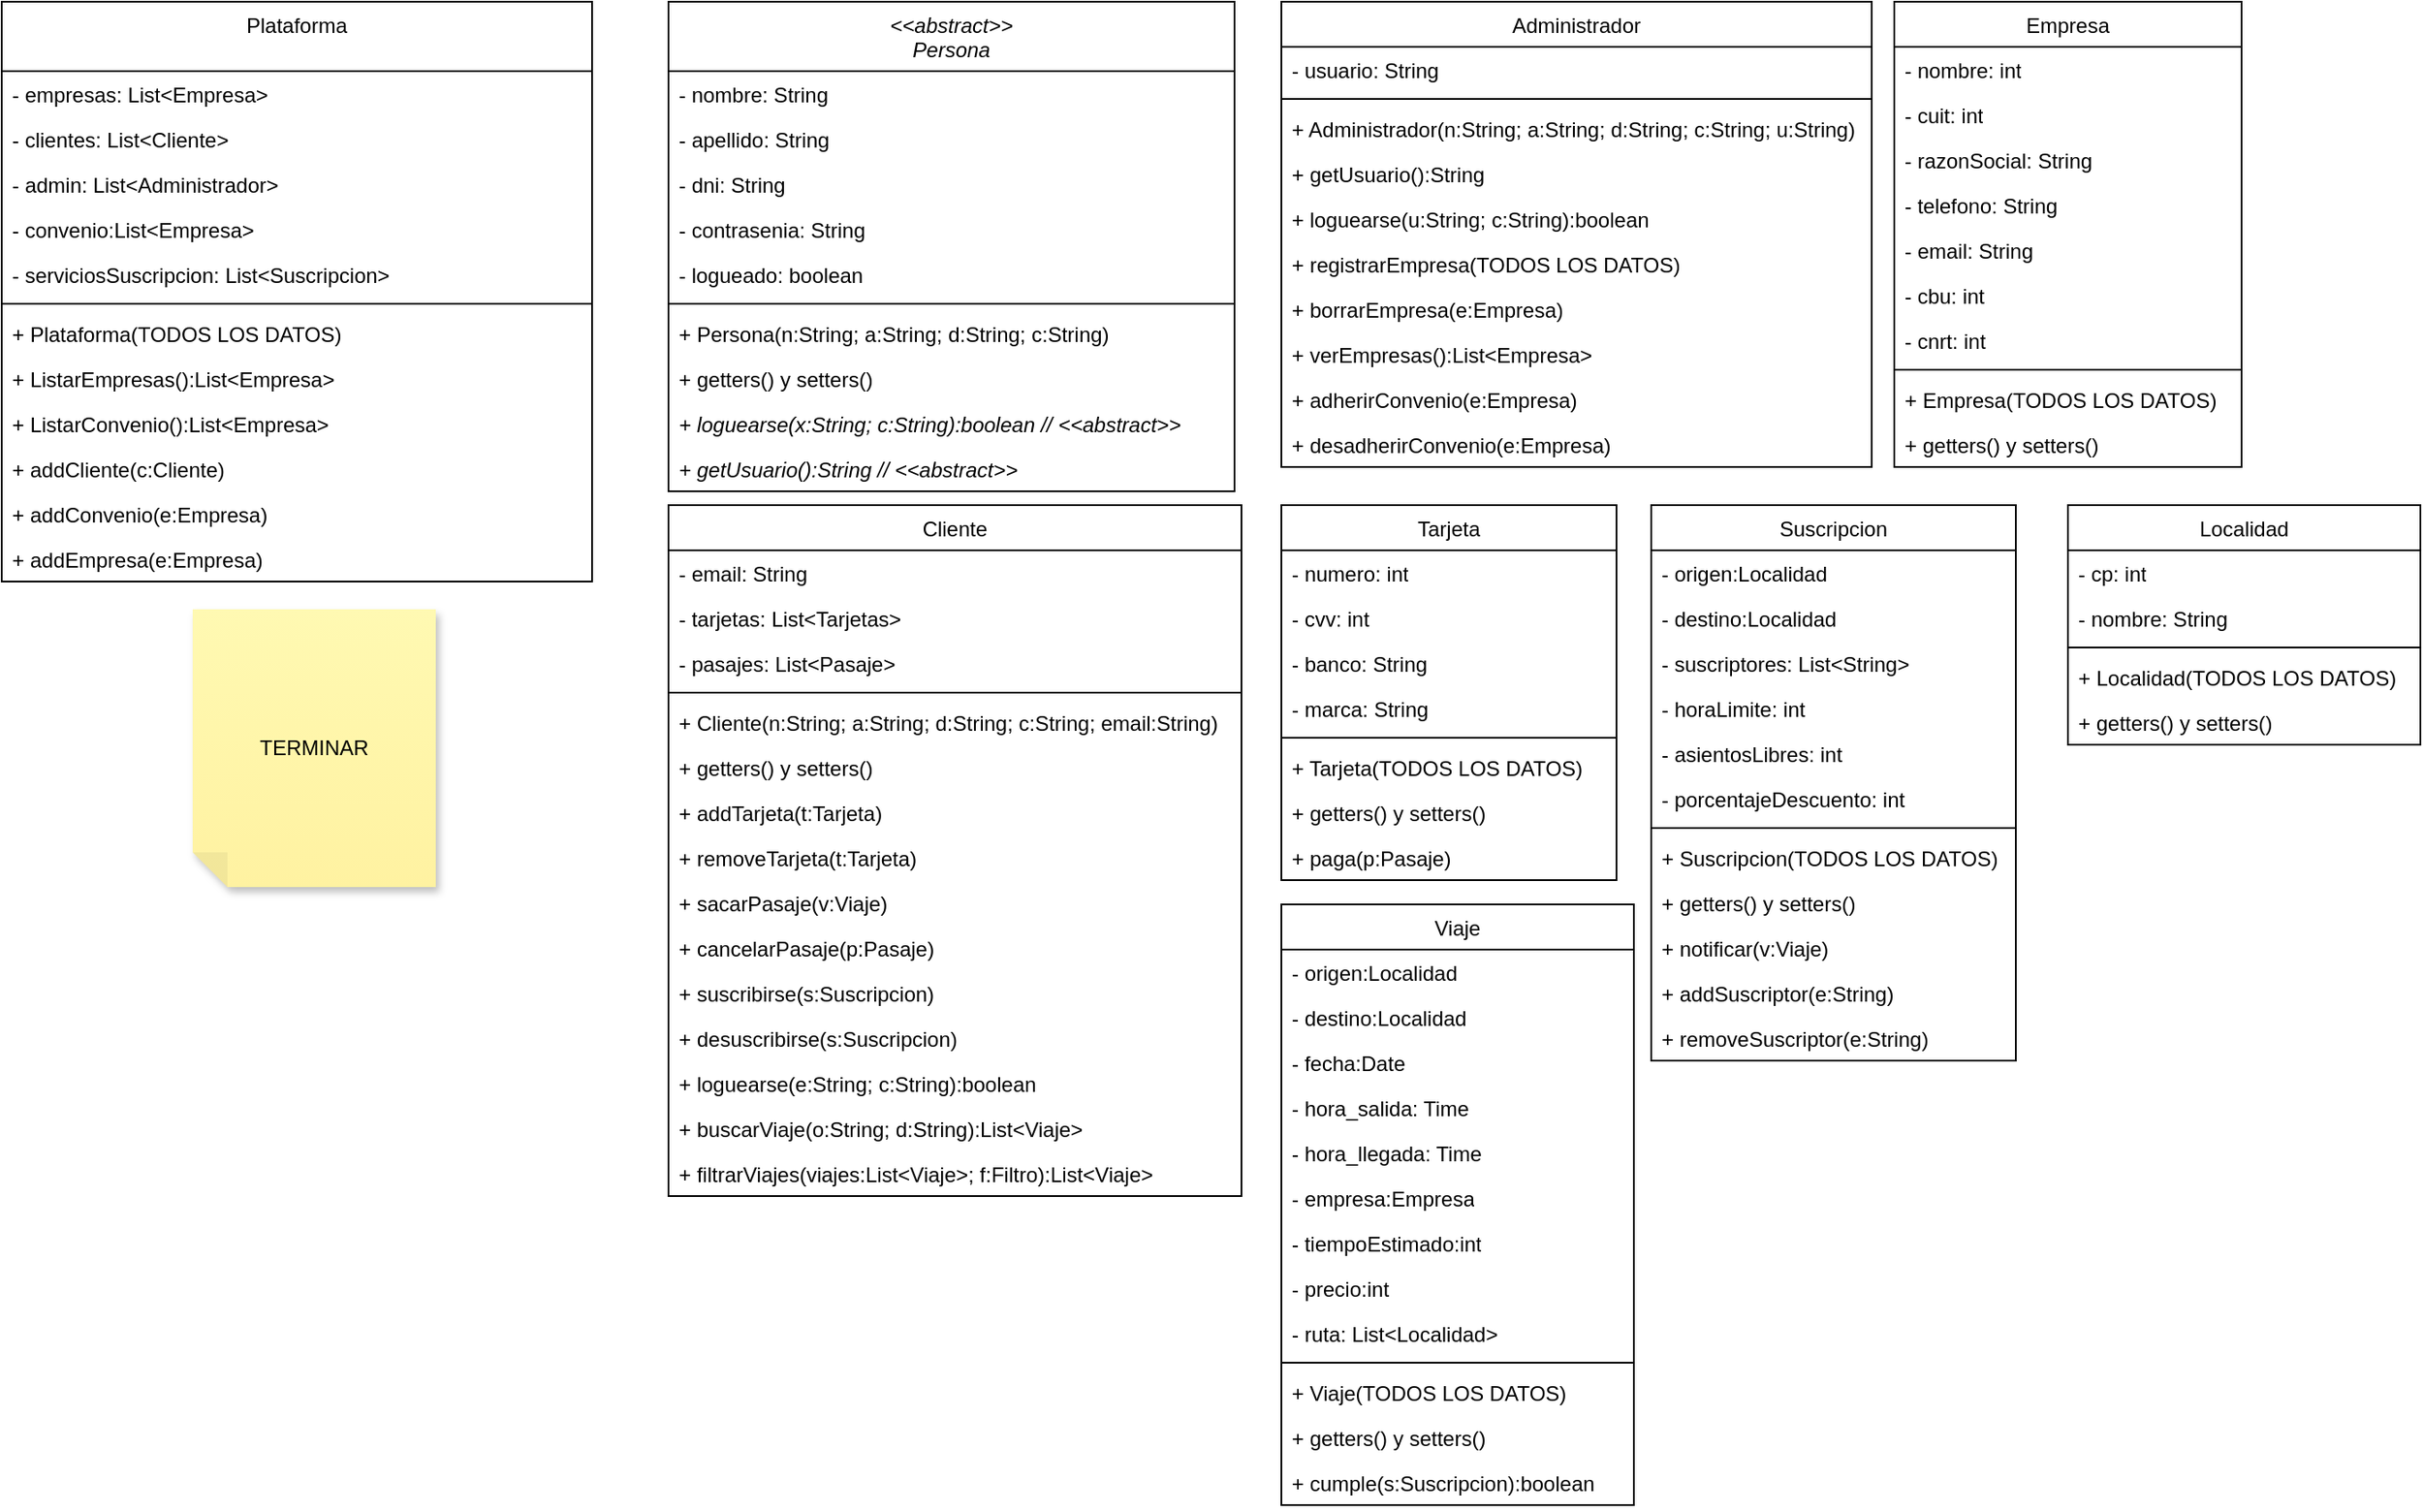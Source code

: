 <mxfile version="21.2.8" type="device">
  <diagram name="Suscripcion" id="sMUK3PNrSEsyAG5NmKJG">
    <mxGraphModel dx="2166" dy="1855" grid="1" gridSize="10" guides="1" tooltips="1" connect="1" arrows="1" fold="1" page="1" pageScale="1" pageWidth="827" pageHeight="1169" math="0" shadow="0">
      <root>
        <mxCell id="0" />
        <mxCell id="1" parent="0" />
        <mxCell id="g4Eot4QQMoHcx_7rjaG8-11" value="&lt;i style=&quot;font-weight: normal;&quot;&gt;&amp;lt;&amp;lt;abstract&amp;gt;&amp;gt;&lt;br&gt;Persona&lt;/i&gt;" style="swimlane;fontStyle=1;align=center;verticalAlign=top;childLayout=stackLayout;horizontal=1;startSize=40;horizontalStack=0;resizeParent=1;resizeParentMax=0;resizeLast=0;collapsible=1;marginBottom=0;whiteSpace=wrap;html=1;" vertex="1" parent="1">
          <mxGeometry x="134" y="-190" width="326" height="282" as="geometry" />
        </mxCell>
        <mxCell id="g4Eot4QQMoHcx_7rjaG8-12" value="- nombre: String" style="text;strokeColor=none;fillColor=none;align=left;verticalAlign=top;spacingLeft=4;spacingRight=4;overflow=hidden;rotatable=0;points=[[0,0.5],[1,0.5]];portConstraint=eastwest;whiteSpace=wrap;html=1;" vertex="1" parent="g4Eot4QQMoHcx_7rjaG8-11">
          <mxGeometry y="40" width="326" height="26" as="geometry" />
        </mxCell>
        <mxCell id="g4Eot4QQMoHcx_7rjaG8-17" value="- apellido: String" style="text;strokeColor=none;fillColor=none;align=left;verticalAlign=top;spacingLeft=4;spacingRight=4;overflow=hidden;rotatable=0;points=[[0,0.5],[1,0.5]];portConstraint=eastwest;whiteSpace=wrap;html=1;" vertex="1" parent="g4Eot4QQMoHcx_7rjaG8-11">
          <mxGeometry y="66" width="326" height="26" as="geometry" />
        </mxCell>
        <mxCell id="g4Eot4QQMoHcx_7rjaG8-18" value="- dni: String" style="text;strokeColor=none;fillColor=none;align=left;verticalAlign=top;spacingLeft=4;spacingRight=4;overflow=hidden;rotatable=0;points=[[0,0.5],[1,0.5]];portConstraint=eastwest;whiteSpace=wrap;html=1;" vertex="1" parent="g4Eot4QQMoHcx_7rjaG8-11">
          <mxGeometry y="92" width="326" height="26" as="geometry" />
        </mxCell>
        <mxCell id="g4Eot4QQMoHcx_7rjaG8-27" value="- contrasenia: String" style="text;strokeColor=none;fillColor=none;align=left;verticalAlign=top;spacingLeft=4;spacingRight=4;overflow=hidden;rotatable=0;points=[[0,0.5],[1,0.5]];portConstraint=eastwest;whiteSpace=wrap;html=1;" vertex="1" parent="g4Eot4QQMoHcx_7rjaG8-11">
          <mxGeometry y="118" width="326" height="26" as="geometry" />
        </mxCell>
        <mxCell id="g4Eot4QQMoHcx_7rjaG8-36" value="- logueado: boolean" style="text;strokeColor=none;fillColor=none;align=left;verticalAlign=top;spacingLeft=4;spacingRight=4;overflow=hidden;rotatable=0;points=[[0,0.5],[1,0.5]];portConstraint=eastwest;whiteSpace=wrap;html=1;" vertex="1" parent="g4Eot4QQMoHcx_7rjaG8-11">
          <mxGeometry y="144" width="326" height="26" as="geometry" />
        </mxCell>
        <mxCell id="g4Eot4QQMoHcx_7rjaG8-13" value="" style="line;strokeWidth=1;fillColor=none;align=left;verticalAlign=middle;spacingTop=-1;spacingLeft=3;spacingRight=3;rotatable=0;labelPosition=right;points=[];portConstraint=eastwest;strokeColor=inherit;" vertex="1" parent="g4Eot4QQMoHcx_7rjaG8-11">
          <mxGeometry y="170" width="326" height="8" as="geometry" />
        </mxCell>
        <mxCell id="g4Eot4QQMoHcx_7rjaG8-14" value="+ Persona(n:String; a:String; d:String; c:String)" style="text;strokeColor=none;fillColor=none;align=left;verticalAlign=top;spacingLeft=4;spacingRight=4;overflow=hidden;rotatable=0;points=[[0,0.5],[1,0.5]];portConstraint=eastwest;whiteSpace=wrap;html=1;" vertex="1" parent="g4Eot4QQMoHcx_7rjaG8-11">
          <mxGeometry y="178" width="326" height="26" as="geometry" />
        </mxCell>
        <mxCell id="g4Eot4QQMoHcx_7rjaG8-33" value="+ getters() y setters()" style="text;strokeColor=none;fillColor=none;align=left;verticalAlign=top;spacingLeft=4;spacingRight=4;overflow=hidden;rotatable=0;points=[[0,0.5],[1,0.5]];portConstraint=eastwest;whiteSpace=wrap;html=1;" vertex="1" parent="g4Eot4QQMoHcx_7rjaG8-11">
          <mxGeometry y="204" width="326" height="26" as="geometry" />
        </mxCell>
        <mxCell id="g4Eot4QQMoHcx_7rjaG8-34" value="&lt;i&gt;+ loguearse(x:String; c:String):boolean // &amp;lt;&amp;lt;abstract&amp;gt;&amp;gt;&lt;/i&gt;" style="text;strokeColor=none;fillColor=none;align=left;verticalAlign=top;spacingLeft=4;spacingRight=4;overflow=hidden;rotatable=0;points=[[0,0.5],[1,0.5]];portConstraint=eastwest;whiteSpace=wrap;html=1;" vertex="1" parent="g4Eot4QQMoHcx_7rjaG8-11">
          <mxGeometry y="230" width="326" height="26" as="geometry" />
        </mxCell>
        <mxCell id="g4Eot4QQMoHcx_7rjaG8-35" value="&lt;i&gt;+ getUsuario():String // &amp;lt;&amp;lt;abstract&amp;gt;&amp;gt;&lt;/i&gt;" style="text;strokeColor=none;fillColor=none;align=left;verticalAlign=top;spacingLeft=4;spacingRight=4;overflow=hidden;rotatable=0;points=[[0,0.5],[1,0.5]];portConstraint=eastwest;whiteSpace=wrap;html=1;" vertex="1" parent="g4Eot4QQMoHcx_7rjaG8-11">
          <mxGeometry y="256" width="326" height="26" as="geometry" />
        </mxCell>
        <mxCell id="g4Eot4QQMoHcx_7rjaG8-20" value="&lt;span style=&quot;font-weight: normal;&quot;&gt;Cliente&lt;/span&gt;" style="swimlane;fontStyle=1;align=center;verticalAlign=top;childLayout=stackLayout;horizontal=1;startSize=26;horizontalStack=0;resizeParent=1;resizeParentMax=0;resizeLast=0;collapsible=1;marginBottom=0;whiteSpace=wrap;html=1;" vertex="1" parent="1">
          <mxGeometry x="134" y="100" width="330" height="398" as="geometry" />
        </mxCell>
        <mxCell id="g4Eot4QQMoHcx_7rjaG8-21" value="- email: String" style="text;strokeColor=none;fillColor=none;align=left;verticalAlign=top;spacingLeft=4;spacingRight=4;overflow=hidden;rotatable=0;points=[[0,0.5],[1,0.5]];portConstraint=eastwest;whiteSpace=wrap;html=1;" vertex="1" parent="g4Eot4QQMoHcx_7rjaG8-20">
          <mxGeometry y="26" width="330" height="26" as="geometry" />
        </mxCell>
        <mxCell id="g4Eot4QQMoHcx_7rjaG8-22" value="- tarjetas: List&amp;lt;Tarjetas&amp;gt;" style="text;strokeColor=none;fillColor=none;align=left;verticalAlign=top;spacingLeft=4;spacingRight=4;overflow=hidden;rotatable=0;points=[[0,0.5],[1,0.5]];portConstraint=eastwest;whiteSpace=wrap;html=1;" vertex="1" parent="g4Eot4QQMoHcx_7rjaG8-20">
          <mxGeometry y="52" width="330" height="26" as="geometry" />
        </mxCell>
        <mxCell id="g4Eot4QQMoHcx_7rjaG8-43" value="- pasajes: List&amp;lt;Pasaje&amp;gt;" style="text;strokeColor=none;fillColor=none;align=left;verticalAlign=top;spacingLeft=4;spacingRight=4;overflow=hidden;rotatable=0;points=[[0,0.5],[1,0.5]];portConstraint=eastwest;whiteSpace=wrap;html=1;" vertex="1" parent="g4Eot4QQMoHcx_7rjaG8-20">
          <mxGeometry y="78" width="330" height="26" as="geometry" />
        </mxCell>
        <mxCell id="g4Eot4QQMoHcx_7rjaG8-25" value="" style="line;strokeWidth=1;fillColor=none;align=left;verticalAlign=middle;spacingTop=-1;spacingLeft=3;spacingRight=3;rotatable=0;labelPosition=right;points=[];portConstraint=eastwest;strokeColor=inherit;" vertex="1" parent="g4Eot4QQMoHcx_7rjaG8-20">
          <mxGeometry y="104" width="330" height="8" as="geometry" />
        </mxCell>
        <mxCell id="g4Eot4QQMoHcx_7rjaG8-26" value="+ Cliente(n:String; a:String; d:String; c:String; email:String)" style="text;strokeColor=none;fillColor=none;align=left;verticalAlign=top;spacingLeft=4;spacingRight=4;overflow=hidden;rotatable=0;points=[[0,0.5],[1,0.5]];portConstraint=eastwest;whiteSpace=wrap;html=1;" vertex="1" parent="g4Eot4QQMoHcx_7rjaG8-20">
          <mxGeometry y="112" width="330" height="26" as="geometry" />
        </mxCell>
        <mxCell id="g4Eot4QQMoHcx_7rjaG8-37" value="+ getters() y setters()" style="text;strokeColor=none;fillColor=none;align=left;verticalAlign=top;spacingLeft=4;spacingRight=4;overflow=hidden;rotatable=0;points=[[0,0.5],[1,0.5]];portConstraint=eastwest;whiteSpace=wrap;html=1;" vertex="1" parent="g4Eot4QQMoHcx_7rjaG8-20">
          <mxGeometry y="138" width="330" height="26" as="geometry" />
        </mxCell>
        <mxCell id="g4Eot4QQMoHcx_7rjaG8-40" value="+ addTarjeta(t:Tarjeta)" style="text;strokeColor=none;fillColor=none;align=left;verticalAlign=top;spacingLeft=4;spacingRight=4;overflow=hidden;rotatable=0;points=[[0,0.5],[1,0.5]];portConstraint=eastwest;whiteSpace=wrap;html=1;" vertex="1" parent="g4Eot4QQMoHcx_7rjaG8-20">
          <mxGeometry y="164" width="330" height="26" as="geometry" />
        </mxCell>
        <mxCell id="g4Eot4QQMoHcx_7rjaG8-41" value="+ removeTarjeta(t:Tarjeta)" style="text;strokeColor=none;fillColor=none;align=left;verticalAlign=top;spacingLeft=4;spacingRight=4;overflow=hidden;rotatable=0;points=[[0,0.5],[1,0.5]];portConstraint=eastwest;whiteSpace=wrap;html=1;" vertex="1" parent="g4Eot4QQMoHcx_7rjaG8-20">
          <mxGeometry y="190" width="330" height="26" as="geometry" />
        </mxCell>
        <mxCell id="g4Eot4QQMoHcx_7rjaG8-44" value="+ sacarPasaje(v:Viaje)" style="text;strokeColor=none;fillColor=none;align=left;verticalAlign=top;spacingLeft=4;spacingRight=4;overflow=hidden;rotatable=0;points=[[0,0.5],[1,0.5]];portConstraint=eastwest;whiteSpace=wrap;html=1;" vertex="1" parent="g4Eot4QQMoHcx_7rjaG8-20">
          <mxGeometry y="216" width="330" height="26" as="geometry" />
        </mxCell>
        <mxCell id="g4Eot4QQMoHcx_7rjaG8-45" value="+ cancelarPasaje(p:Pasaje)" style="text;strokeColor=none;fillColor=none;align=left;verticalAlign=top;spacingLeft=4;spacingRight=4;overflow=hidden;rotatable=0;points=[[0,0.5],[1,0.5]];portConstraint=eastwest;whiteSpace=wrap;html=1;" vertex="1" parent="g4Eot4QQMoHcx_7rjaG8-20">
          <mxGeometry y="242" width="330" height="26" as="geometry" />
        </mxCell>
        <mxCell id="g4Eot4QQMoHcx_7rjaG8-47" value="+ suscribirse(s:Suscripcion)" style="text;strokeColor=none;fillColor=none;align=left;verticalAlign=top;spacingLeft=4;spacingRight=4;overflow=hidden;rotatable=0;points=[[0,0.5],[1,0.5]];portConstraint=eastwest;whiteSpace=wrap;html=1;" vertex="1" parent="g4Eot4QQMoHcx_7rjaG8-20">
          <mxGeometry y="268" width="330" height="26" as="geometry" />
        </mxCell>
        <mxCell id="g4Eot4QQMoHcx_7rjaG8-48" value="+ desuscribirse(s:Suscripcion)" style="text;strokeColor=none;fillColor=none;align=left;verticalAlign=top;spacingLeft=4;spacingRight=4;overflow=hidden;rotatable=0;points=[[0,0.5],[1,0.5]];portConstraint=eastwest;whiteSpace=wrap;html=1;" vertex="1" parent="g4Eot4QQMoHcx_7rjaG8-20">
          <mxGeometry y="294" width="330" height="26" as="geometry" />
        </mxCell>
        <mxCell id="g4Eot4QQMoHcx_7rjaG8-51" value="+ loguearse(e:String; c:String):boolean" style="text;strokeColor=none;fillColor=none;align=left;verticalAlign=top;spacingLeft=4;spacingRight=4;overflow=hidden;rotatable=0;points=[[0,0.5],[1,0.5]];portConstraint=eastwest;whiteSpace=wrap;html=1;" vertex="1" parent="g4Eot4QQMoHcx_7rjaG8-20">
          <mxGeometry y="320" width="330" height="26" as="geometry" />
        </mxCell>
        <mxCell id="g4Eot4QQMoHcx_7rjaG8-163" value="+ buscarViaje(o:String; d:String):List&amp;lt;Viaje&amp;gt;" style="text;strokeColor=none;fillColor=none;align=left;verticalAlign=top;spacingLeft=4;spacingRight=4;overflow=hidden;rotatable=0;points=[[0,0.5],[1,0.5]];portConstraint=eastwest;whiteSpace=wrap;html=1;" vertex="1" parent="g4Eot4QQMoHcx_7rjaG8-20">
          <mxGeometry y="346" width="330" height="26" as="geometry" />
        </mxCell>
        <mxCell id="g4Eot4QQMoHcx_7rjaG8-164" value="+ filtrarViajes(viajes:List&amp;lt;Viaje&amp;gt;; f:Filtro):List&amp;lt;Viaje&amp;gt;" style="text;strokeColor=none;fillColor=none;align=left;verticalAlign=top;spacingLeft=4;spacingRight=4;overflow=hidden;rotatable=0;points=[[0,0.5],[1,0.5]];portConstraint=eastwest;whiteSpace=wrap;html=1;" vertex="1" parent="g4Eot4QQMoHcx_7rjaG8-20">
          <mxGeometry y="372" width="330" height="26" as="geometry" />
        </mxCell>
        <mxCell id="g4Eot4QQMoHcx_7rjaG8-28" value="&lt;span style=&quot;font-weight: normal;&quot;&gt;Administrador&lt;/span&gt;" style="swimlane;fontStyle=1;align=center;verticalAlign=top;childLayout=stackLayout;horizontal=1;startSize=26;horizontalStack=0;resizeParent=1;resizeParentMax=0;resizeLast=0;collapsible=1;marginBottom=0;whiteSpace=wrap;html=1;" vertex="1" parent="1">
          <mxGeometry x="487" y="-190" width="340" height="268" as="geometry" />
        </mxCell>
        <mxCell id="g4Eot4QQMoHcx_7rjaG8-29" value="- usuario: String" style="text;strokeColor=none;fillColor=none;align=left;verticalAlign=top;spacingLeft=4;spacingRight=4;overflow=hidden;rotatable=0;points=[[0,0.5],[1,0.5]];portConstraint=eastwest;whiteSpace=wrap;html=1;" vertex="1" parent="g4Eot4QQMoHcx_7rjaG8-28">
          <mxGeometry y="26" width="340" height="26" as="geometry" />
        </mxCell>
        <mxCell id="g4Eot4QQMoHcx_7rjaG8-31" value="" style="line;strokeWidth=1;fillColor=none;align=left;verticalAlign=middle;spacingTop=-1;spacingLeft=3;spacingRight=3;rotatable=0;labelPosition=right;points=[];portConstraint=eastwest;strokeColor=inherit;" vertex="1" parent="g4Eot4QQMoHcx_7rjaG8-28">
          <mxGeometry y="52" width="340" height="8" as="geometry" />
        </mxCell>
        <mxCell id="g4Eot4QQMoHcx_7rjaG8-32" value="+ Administrador(n:String; a:String; d:String; c:String; u:String)" style="text;strokeColor=none;fillColor=none;align=left;verticalAlign=top;spacingLeft=4;spacingRight=4;overflow=hidden;rotatable=0;points=[[0,0.5],[1,0.5]];portConstraint=eastwest;whiteSpace=wrap;html=1;" vertex="1" parent="g4Eot4QQMoHcx_7rjaG8-28">
          <mxGeometry y="60" width="340" height="26" as="geometry" />
        </mxCell>
        <mxCell id="g4Eot4QQMoHcx_7rjaG8-49" value="+ getUsuario():String" style="text;strokeColor=none;fillColor=none;align=left;verticalAlign=top;spacingLeft=4;spacingRight=4;overflow=hidden;rotatable=0;points=[[0,0.5],[1,0.5]];portConstraint=eastwest;whiteSpace=wrap;html=1;" vertex="1" parent="g4Eot4QQMoHcx_7rjaG8-28">
          <mxGeometry y="86" width="340" height="26" as="geometry" />
        </mxCell>
        <mxCell id="g4Eot4QQMoHcx_7rjaG8-52" value="+ loguearse(u:String; c:String):boolean" style="text;strokeColor=none;fillColor=none;align=left;verticalAlign=top;spacingLeft=4;spacingRight=4;overflow=hidden;rotatable=0;points=[[0,0.5],[1,0.5]];portConstraint=eastwest;whiteSpace=wrap;html=1;" vertex="1" parent="g4Eot4QQMoHcx_7rjaG8-28">
          <mxGeometry y="112" width="340" height="26" as="geometry" />
        </mxCell>
        <mxCell id="g4Eot4QQMoHcx_7rjaG8-53" value="+ registrarEmpresa(TODOS LOS DATOS)" style="text;strokeColor=none;fillColor=none;align=left;verticalAlign=top;spacingLeft=4;spacingRight=4;overflow=hidden;rotatable=0;points=[[0,0.5],[1,0.5]];portConstraint=eastwest;whiteSpace=wrap;html=1;" vertex="1" parent="g4Eot4QQMoHcx_7rjaG8-28">
          <mxGeometry y="138" width="340" height="26" as="geometry" />
        </mxCell>
        <mxCell id="g4Eot4QQMoHcx_7rjaG8-54" value="+ borrarEmpresa(e:Empresa)" style="text;strokeColor=none;fillColor=none;align=left;verticalAlign=top;spacingLeft=4;spacingRight=4;overflow=hidden;rotatable=0;points=[[0,0.5],[1,0.5]];portConstraint=eastwest;whiteSpace=wrap;html=1;" vertex="1" parent="g4Eot4QQMoHcx_7rjaG8-28">
          <mxGeometry y="164" width="340" height="26" as="geometry" />
        </mxCell>
        <mxCell id="g4Eot4QQMoHcx_7rjaG8-55" value="+ verEmpresas():List&amp;lt;Empresa&amp;gt;" style="text;strokeColor=none;fillColor=none;align=left;verticalAlign=top;spacingLeft=4;spacingRight=4;overflow=hidden;rotatable=0;points=[[0,0.5],[1,0.5]];portConstraint=eastwest;whiteSpace=wrap;html=1;" vertex="1" parent="g4Eot4QQMoHcx_7rjaG8-28">
          <mxGeometry y="190" width="340" height="26" as="geometry" />
        </mxCell>
        <mxCell id="g4Eot4QQMoHcx_7rjaG8-56" value="+ adherirConvenio(e:Empresa)" style="text;strokeColor=none;fillColor=none;align=left;verticalAlign=top;spacingLeft=4;spacingRight=4;overflow=hidden;rotatable=0;points=[[0,0.5],[1,0.5]];portConstraint=eastwest;whiteSpace=wrap;html=1;" vertex="1" parent="g4Eot4QQMoHcx_7rjaG8-28">
          <mxGeometry y="216" width="340" height="26" as="geometry" />
        </mxCell>
        <mxCell id="g4Eot4QQMoHcx_7rjaG8-57" value="+ desadherirConvenio(e:Empresa)" style="text;strokeColor=none;fillColor=none;align=left;verticalAlign=top;spacingLeft=4;spacingRight=4;overflow=hidden;rotatable=0;points=[[0,0.5],[1,0.5]];portConstraint=eastwest;whiteSpace=wrap;html=1;" vertex="1" parent="g4Eot4QQMoHcx_7rjaG8-28">
          <mxGeometry y="242" width="340" height="26" as="geometry" />
        </mxCell>
        <mxCell id="g4Eot4QQMoHcx_7rjaG8-58" value="&lt;span style=&quot;font-weight: normal;&quot;&gt;Tarjeta&lt;/span&gt;" style="swimlane;fontStyle=1;align=center;verticalAlign=top;childLayout=stackLayout;horizontal=1;startSize=26;horizontalStack=0;resizeParent=1;resizeParentMax=0;resizeLast=0;collapsible=1;marginBottom=0;whiteSpace=wrap;html=1;" vertex="1" parent="1">
          <mxGeometry x="487" y="100" width="193" height="216" as="geometry" />
        </mxCell>
        <mxCell id="g4Eot4QQMoHcx_7rjaG8-59" value="- numero: int" style="text;strokeColor=none;fillColor=none;align=left;verticalAlign=top;spacingLeft=4;spacingRight=4;overflow=hidden;rotatable=0;points=[[0,0.5],[1,0.5]];portConstraint=eastwest;whiteSpace=wrap;html=1;" vertex="1" parent="g4Eot4QQMoHcx_7rjaG8-58">
          <mxGeometry y="26" width="193" height="26" as="geometry" />
        </mxCell>
        <mxCell id="g4Eot4QQMoHcx_7rjaG8-71" value="- cvv: int" style="text;strokeColor=none;fillColor=none;align=left;verticalAlign=top;spacingLeft=4;spacingRight=4;overflow=hidden;rotatable=0;points=[[0,0.5],[1,0.5]];portConstraint=eastwest;whiteSpace=wrap;html=1;" vertex="1" parent="g4Eot4QQMoHcx_7rjaG8-58">
          <mxGeometry y="52" width="193" height="26" as="geometry" />
        </mxCell>
        <mxCell id="g4Eot4QQMoHcx_7rjaG8-69" value="- banco: String" style="text;strokeColor=none;fillColor=none;align=left;verticalAlign=top;spacingLeft=4;spacingRight=4;overflow=hidden;rotatable=0;points=[[0,0.5],[1,0.5]];portConstraint=eastwest;whiteSpace=wrap;html=1;" vertex="1" parent="g4Eot4QQMoHcx_7rjaG8-58">
          <mxGeometry y="78" width="193" height="26" as="geometry" />
        </mxCell>
        <mxCell id="g4Eot4QQMoHcx_7rjaG8-70" value="- marca: String" style="text;strokeColor=none;fillColor=none;align=left;verticalAlign=top;spacingLeft=4;spacingRight=4;overflow=hidden;rotatable=0;points=[[0,0.5],[1,0.5]];portConstraint=eastwest;whiteSpace=wrap;html=1;" vertex="1" parent="g4Eot4QQMoHcx_7rjaG8-58">
          <mxGeometry y="104" width="193" height="26" as="geometry" />
        </mxCell>
        <mxCell id="g4Eot4QQMoHcx_7rjaG8-60" value="" style="line;strokeWidth=1;fillColor=none;align=left;verticalAlign=middle;spacingTop=-1;spacingLeft=3;spacingRight=3;rotatable=0;labelPosition=right;points=[];portConstraint=eastwest;strokeColor=inherit;" vertex="1" parent="g4Eot4QQMoHcx_7rjaG8-58">
          <mxGeometry y="130" width="193" height="8" as="geometry" />
        </mxCell>
        <mxCell id="g4Eot4QQMoHcx_7rjaG8-61" value="+ Tarjeta(TODOS LOS DATOS)" style="text;strokeColor=none;fillColor=none;align=left;verticalAlign=top;spacingLeft=4;spacingRight=4;overflow=hidden;rotatable=0;points=[[0,0.5],[1,0.5]];portConstraint=eastwest;whiteSpace=wrap;html=1;" vertex="1" parent="g4Eot4QQMoHcx_7rjaG8-58">
          <mxGeometry y="138" width="193" height="26" as="geometry" />
        </mxCell>
        <mxCell id="g4Eot4QQMoHcx_7rjaG8-62" value="+ getters() y setters()" style="text;strokeColor=none;fillColor=none;align=left;verticalAlign=top;spacingLeft=4;spacingRight=4;overflow=hidden;rotatable=0;points=[[0,0.5],[1,0.5]];portConstraint=eastwest;whiteSpace=wrap;html=1;" vertex="1" parent="g4Eot4QQMoHcx_7rjaG8-58">
          <mxGeometry y="164" width="193" height="26" as="geometry" />
        </mxCell>
        <mxCell id="g4Eot4QQMoHcx_7rjaG8-73" value="+ paga(p:Pasaje)" style="text;strokeColor=none;fillColor=none;align=left;verticalAlign=top;spacingLeft=4;spacingRight=4;overflow=hidden;rotatable=0;points=[[0,0.5],[1,0.5]];portConstraint=eastwest;whiteSpace=wrap;html=1;" vertex="1" parent="g4Eot4QQMoHcx_7rjaG8-58">
          <mxGeometry y="190" width="193" height="26" as="geometry" />
        </mxCell>
        <mxCell id="g4Eot4QQMoHcx_7rjaG8-74" value="&lt;span style=&quot;font-weight: normal;&quot;&gt;Viaje&lt;/span&gt;" style="swimlane;fontStyle=1;align=center;verticalAlign=top;childLayout=stackLayout;horizontal=1;startSize=26;horizontalStack=0;resizeParent=1;resizeParentMax=0;resizeLast=0;collapsible=1;marginBottom=0;whiteSpace=wrap;html=1;" vertex="1" parent="1">
          <mxGeometry x="487" y="330" width="203" height="346" as="geometry" />
        </mxCell>
        <mxCell id="g4Eot4QQMoHcx_7rjaG8-75" value="- origen:Localidad" style="text;strokeColor=none;fillColor=none;align=left;verticalAlign=top;spacingLeft=4;spacingRight=4;overflow=hidden;rotatable=0;points=[[0,0.5],[1,0.5]];portConstraint=eastwest;whiteSpace=wrap;html=1;" vertex="1" parent="g4Eot4QQMoHcx_7rjaG8-74">
          <mxGeometry y="26" width="203" height="26" as="geometry" />
        </mxCell>
        <mxCell id="g4Eot4QQMoHcx_7rjaG8-76" value="- destino:Localidad" style="text;strokeColor=none;fillColor=none;align=left;verticalAlign=top;spacingLeft=4;spacingRight=4;overflow=hidden;rotatable=0;points=[[0,0.5],[1,0.5]];portConstraint=eastwest;whiteSpace=wrap;html=1;" vertex="1" parent="g4Eot4QQMoHcx_7rjaG8-74">
          <mxGeometry y="52" width="203" height="26" as="geometry" />
        </mxCell>
        <mxCell id="g4Eot4QQMoHcx_7rjaG8-77" value="- fecha:Date" style="text;strokeColor=none;fillColor=none;align=left;verticalAlign=top;spacingLeft=4;spacingRight=4;overflow=hidden;rotatable=0;points=[[0,0.5],[1,0.5]];portConstraint=eastwest;whiteSpace=wrap;html=1;" vertex="1" parent="g4Eot4QQMoHcx_7rjaG8-74">
          <mxGeometry y="78" width="203" height="26" as="geometry" />
        </mxCell>
        <mxCell id="g4Eot4QQMoHcx_7rjaG8-84" value="- hora_salida: Time" style="text;strokeColor=none;fillColor=none;align=left;verticalAlign=top;spacingLeft=4;spacingRight=4;overflow=hidden;rotatable=0;points=[[0,0.5],[1,0.5]];portConstraint=eastwest;whiteSpace=wrap;html=1;" vertex="1" parent="g4Eot4QQMoHcx_7rjaG8-74">
          <mxGeometry y="104" width="203" height="26" as="geometry" />
        </mxCell>
        <mxCell id="g4Eot4QQMoHcx_7rjaG8-85" value="- hora_llegada: Time" style="text;strokeColor=none;fillColor=none;align=left;verticalAlign=top;spacingLeft=4;spacingRight=4;overflow=hidden;rotatable=0;points=[[0,0.5],[1,0.5]];portConstraint=eastwest;whiteSpace=wrap;html=1;" vertex="1" parent="g4Eot4QQMoHcx_7rjaG8-74">
          <mxGeometry y="130" width="203" height="26" as="geometry" />
        </mxCell>
        <mxCell id="g4Eot4QQMoHcx_7rjaG8-78" value="- empresa:Empresa" style="text;strokeColor=none;fillColor=none;align=left;verticalAlign=top;spacingLeft=4;spacingRight=4;overflow=hidden;rotatable=0;points=[[0,0.5],[1,0.5]];portConstraint=eastwest;whiteSpace=wrap;html=1;" vertex="1" parent="g4Eot4QQMoHcx_7rjaG8-74">
          <mxGeometry y="156" width="203" height="26" as="geometry" />
        </mxCell>
        <mxCell id="g4Eot4QQMoHcx_7rjaG8-137" value="- tiempoEstimado:int" style="text;strokeColor=none;fillColor=none;align=left;verticalAlign=top;spacingLeft=4;spacingRight=4;overflow=hidden;rotatable=0;points=[[0,0.5],[1,0.5]];portConstraint=eastwest;whiteSpace=wrap;html=1;" vertex="1" parent="g4Eot4QQMoHcx_7rjaG8-74">
          <mxGeometry y="182" width="203" height="26" as="geometry" />
        </mxCell>
        <mxCell id="g4Eot4QQMoHcx_7rjaG8-83" value="- precio:int" style="text;strokeColor=none;fillColor=none;align=left;verticalAlign=top;spacingLeft=4;spacingRight=4;overflow=hidden;rotatable=0;points=[[0,0.5],[1,0.5]];portConstraint=eastwest;whiteSpace=wrap;html=1;" vertex="1" parent="g4Eot4QQMoHcx_7rjaG8-74">
          <mxGeometry y="208" width="203" height="26" as="geometry" />
        </mxCell>
        <mxCell id="g4Eot4QQMoHcx_7rjaG8-86" value="- ruta: List&amp;lt;Localidad&amp;gt;" style="text;strokeColor=none;fillColor=none;align=left;verticalAlign=top;spacingLeft=4;spacingRight=4;overflow=hidden;rotatable=0;points=[[0,0.5],[1,0.5]];portConstraint=eastwest;whiteSpace=wrap;html=1;" vertex="1" parent="g4Eot4QQMoHcx_7rjaG8-74">
          <mxGeometry y="234" width="203" height="26" as="geometry" />
        </mxCell>
        <mxCell id="g4Eot4QQMoHcx_7rjaG8-79" value="" style="line;strokeWidth=1;fillColor=none;align=left;verticalAlign=middle;spacingTop=-1;spacingLeft=3;spacingRight=3;rotatable=0;labelPosition=right;points=[];portConstraint=eastwest;strokeColor=inherit;" vertex="1" parent="g4Eot4QQMoHcx_7rjaG8-74">
          <mxGeometry y="260" width="203" height="8" as="geometry" />
        </mxCell>
        <mxCell id="g4Eot4QQMoHcx_7rjaG8-80" value="+ Viaje(TODOS LOS DATOS)" style="text;strokeColor=none;fillColor=none;align=left;verticalAlign=top;spacingLeft=4;spacingRight=4;overflow=hidden;rotatable=0;points=[[0,0.5],[1,0.5]];portConstraint=eastwest;whiteSpace=wrap;html=1;" vertex="1" parent="g4Eot4QQMoHcx_7rjaG8-74">
          <mxGeometry y="268" width="203" height="26" as="geometry" />
        </mxCell>
        <mxCell id="g4Eot4QQMoHcx_7rjaG8-81" value="+ getters() y setters()" style="text;strokeColor=none;fillColor=none;align=left;verticalAlign=top;spacingLeft=4;spacingRight=4;overflow=hidden;rotatable=0;points=[[0,0.5],[1,0.5]];portConstraint=eastwest;whiteSpace=wrap;html=1;" vertex="1" parent="g4Eot4QQMoHcx_7rjaG8-74">
          <mxGeometry y="294" width="203" height="26" as="geometry" />
        </mxCell>
        <mxCell id="g4Eot4QQMoHcx_7rjaG8-125" value="+ cumple(s:Suscripcion):boolean" style="text;strokeColor=none;fillColor=none;align=left;verticalAlign=top;spacingLeft=4;spacingRight=4;overflow=hidden;rotatable=0;points=[[0,0.5],[1,0.5]];portConstraint=eastwest;whiteSpace=wrap;html=1;" vertex="1" parent="g4Eot4QQMoHcx_7rjaG8-74">
          <mxGeometry y="320" width="203" height="26" as="geometry" />
        </mxCell>
        <mxCell id="g4Eot4QQMoHcx_7rjaG8-87" value="&lt;span style=&quot;font-weight: normal;&quot;&gt;Localidad&lt;/span&gt;" style="swimlane;fontStyle=1;align=center;verticalAlign=top;childLayout=stackLayout;horizontal=1;startSize=26;horizontalStack=0;resizeParent=1;resizeParentMax=0;resizeLast=0;collapsible=1;marginBottom=0;whiteSpace=wrap;html=1;" vertex="1" parent="1">
          <mxGeometry x="940" y="100" width="203" height="138" as="geometry" />
        </mxCell>
        <mxCell id="g4Eot4QQMoHcx_7rjaG8-88" value="- cp: int" style="text;strokeColor=none;fillColor=none;align=left;verticalAlign=top;spacingLeft=4;spacingRight=4;overflow=hidden;rotatable=0;points=[[0,0.5],[1,0.5]];portConstraint=eastwest;whiteSpace=wrap;html=1;" vertex="1" parent="g4Eot4QQMoHcx_7rjaG8-87">
          <mxGeometry y="26" width="203" height="26" as="geometry" />
        </mxCell>
        <mxCell id="g4Eot4QQMoHcx_7rjaG8-89" value="- nombre: String" style="text;strokeColor=none;fillColor=none;align=left;verticalAlign=top;spacingLeft=4;spacingRight=4;overflow=hidden;rotatable=0;points=[[0,0.5],[1,0.5]];portConstraint=eastwest;whiteSpace=wrap;html=1;" vertex="1" parent="g4Eot4QQMoHcx_7rjaG8-87">
          <mxGeometry y="52" width="203" height="26" as="geometry" />
        </mxCell>
        <mxCell id="g4Eot4QQMoHcx_7rjaG8-96" value="" style="line;strokeWidth=1;fillColor=none;align=left;verticalAlign=middle;spacingTop=-1;spacingLeft=3;spacingRight=3;rotatable=0;labelPosition=right;points=[];portConstraint=eastwest;strokeColor=inherit;" vertex="1" parent="g4Eot4QQMoHcx_7rjaG8-87">
          <mxGeometry y="78" width="203" height="8" as="geometry" />
        </mxCell>
        <mxCell id="g4Eot4QQMoHcx_7rjaG8-97" value="+ Localidad(TODOS LOS DATOS)" style="text;strokeColor=none;fillColor=none;align=left;verticalAlign=top;spacingLeft=4;spacingRight=4;overflow=hidden;rotatable=0;points=[[0,0.5],[1,0.5]];portConstraint=eastwest;whiteSpace=wrap;html=1;" vertex="1" parent="g4Eot4QQMoHcx_7rjaG8-87">
          <mxGeometry y="86" width="203" height="26" as="geometry" />
        </mxCell>
        <mxCell id="g4Eot4QQMoHcx_7rjaG8-98" value="+ getters() y setters()" style="text;strokeColor=none;fillColor=none;align=left;verticalAlign=top;spacingLeft=4;spacingRight=4;overflow=hidden;rotatable=0;points=[[0,0.5],[1,0.5]];portConstraint=eastwest;whiteSpace=wrap;html=1;" vertex="1" parent="g4Eot4QQMoHcx_7rjaG8-87">
          <mxGeometry y="112" width="203" height="26" as="geometry" />
        </mxCell>
        <mxCell id="g4Eot4QQMoHcx_7rjaG8-99" value="&lt;span style=&quot;font-weight: normal;&quot;&gt;Empresa&lt;/span&gt;" style="swimlane;fontStyle=1;align=center;verticalAlign=top;childLayout=stackLayout;horizontal=1;startSize=26;horizontalStack=0;resizeParent=1;resizeParentMax=0;resizeLast=0;collapsible=1;marginBottom=0;whiteSpace=wrap;html=1;" vertex="1" parent="1">
          <mxGeometry x="840" y="-190" width="200" height="268" as="geometry" />
        </mxCell>
        <mxCell id="g4Eot4QQMoHcx_7rjaG8-100" value="- nombre: int" style="text;strokeColor=none;fillColor=none;align=left;verticalAlign=top;spacingLeft=4;spacingRight=4;overflow=hidden;rotatable=0;points=[[0,0.5],[1,0.5]];portConstraint=eastwest;whiteSpace=wrap;html=1;" vertex="1" parent="g4Eot4QQMoHcx_7rjaG8-99">
          <mxGeometry y="26" width="200" height="26" as="geometry" />
        </mxCell>
        <mxCell id="g4Eot4QQMoHcx_7rjaG8-101" value="- cuit: int" style="text;strokeColor=none;fillColor=none;align=left;verticalAlign=top;spacingLeft=4;spacingRight=4;overflow=hidden;rotatable=0;points=[[0,0.5],[1,0.5]];portConstraint=eastwest;whiteSpace=wrap;html=1;" vertex="1" parent="g4Eot4QQMoHcx_7rjaG8-99">
          <mxGeometry y="52" width="200" height="26" as="geometry" />
        </mxCell>
        <mxCell id="g4Eot4QQMoHcx_7rjaG8-102" value="- razonSocial: String" style="text;strokeColor=none;fillColor=none;align=left;verticalAlign=top;spacingLeft=4;spacingRight=4;overflow=hidden;rotatable=0;points=[[0,0.5],[1,0.5]];portConstraint=eastwest;whiteSpace=wrap;html=1;" vertex="1" parent="g4Eot4QQMoHcx_7rjaG8-99">
          <mxGeometry y="78" width="200" height="26" as="geometry" />
        </mxCell>
        <mxCell id="g4Eot4QQMoHcx_7rjaG8-103" value="- telefono: String" style="text;strokeColor=none;fillColor=none;align=left;verticalAlign=top;spacingLeft=4;spacingRight=4;overflow=hidden;rotatable=0;points=[[0,0.5],[1,0.5]];portConstraint=eastwest;whiteSpace=wrap;html=1;" vertex="1" parent="g4Eot4QQMoHcx_7rjaG8-99">
          <mxGeometry y="104" width="200" height="26" as="geometry" />
        </mxCell>
        <mxCell id="g4Eot4QQMoHcx_7rjaG8-108" value="- email: String" style="text;strokeColor=none;fillColor=none;align=left;verticalAlign=top;spacingLeft=4;spacingRight=4;overflow=hidden;rotatable=0;points=[[0,0.5],[1,0.5]];portConstraint=eastwest;whiteSpace=wrap;html=1;" vertex="1" parent="g4Eot4QQMoHcx_7rjaG8-99">
          <mxGeometry y="130" width="200" height="26" as="geometry" />
        </mxCell>
        <mxCell id="g4Eot4QQMoHcx_7rjaG8-109" value="- cbu: int" style="text;strokeColor=none;fillColor=none;align=left;verticalAlign=top;spacingLeft=4;spacingRight=4;overflow=hidden;rotatable=0;points=[[0,0.5],[1,0.5]];portConstraint=eastwest;whiteSpace=wrap;html=1;" vertex="1" parent="g4Eot4QQMoHcx_7rjaG8-99">
          <mxGeometry y="156" width="200" height="26" as="geometry" />
        </mxCell>
        <mxCell id="g4Eot4QQMoHcx_7rjaG8-110" value="- cnrt: int" style="text;strokeColor=none;fillColor=none;align=left;verticalAlign=top;spacingLeft=4;spacingRight=4;overflow=hidden;rotatable=0;points=[[0,0.5],[1,0.5]];portConstraint=eastwest;whiteSpace=wrap;html=1;" vertex="1" parent="g4Eot4QQMoHcx_7rjaG8-99">
          <mxGeometry y="182" width="200" height="26" as="geometry" />
        </mxCell>
        <mxCell id="g4Eot4QQMoHcx_7rjaG8-104" value="" style="line;strokeWidth=1;fillColor=none;align=left;verticalAlign=middle;spacingTop=-1;spacingLeft=3;spacingRight=3;rotatable=0;labelPosition=right;points=[];portConstraint=eastwest;strokeColor=inherit;" vertex="1" parent="g4Eot4QQMoHcx_7rjaG8-99">
          <mxGeometry y="208" width="200" height="8" as="geometry" />
        </mxCell>
        <mxCell id="g4Eot4QQMoHcx_7rjaG8-105" value="+ Empresa(TODOS LOS DATOS)" style="text;strokeColor=none;fillColor=none;align=left;verticalAlign=top;spacingLeft=4;spacingRight=4;overflow=hidden;rotatable=0;points=[[0,0.5],[1,0.5]];portConstraint=eastwest;whiteSpace=wrap;html=1;" vertex="1" parent="g4Eot4QQMoHcx_7rjaG8-99">
          <mxGeometry y="216" width="200" height="26" as="geometry" />
        </mxCell>
        <mxCell id="g4Eot4QQMoHcx_7rjaG8-106" value="+ getters() y setters()" style="text;strokeColor=none;fillColor=none;align=left;verticalAlign=top;spacingLeft=4;spacingRight=4;overflow=hidden;rotatable=0;points=[[0,0.5],[1,0.5]];portConstraint=eastwest;whiteSpace=wrap;html=1;" vertex="1" parent="g4Eot4QQMoHcx_7rjaG8-99">
          <mxGeometry y="242" width="200" height="26" as="geometry" />
        </mxCell>
        <mxCell id="g4Eot4QQMoHcx_7rjaG8-112" value="&lt;span style=&quot;font-weight: normal;&quot;&gt;Suscripcion&lt;/span&gt;" style="swimlane;fontStyle=1;align=center;verticalAlign=top;childLayout=stackLayout;horizontal=1;startSize=26;horizontalStack=0;resizeParent=1;resizeParentMax=0;resizeLast=0;collapsible=1;marginBottom=0;whiteSpace=wrap;html=1;" vertex="1" parent="1">
          <mxGeometry x="700" y="100" width="210" height="320" as="geometry" />
        </mxCell>
        <mxCell id="g4Eot4QQMoHcx_7rjaG8-113" value="- origen:Localidad" style="text;strokeColor=none;fillColor=none;align=left;verticalAlign=top;spacingLeft=4;spacingRight=4;overflow=hidden;rotatable=0;points=[[0,0.5],[1,0.5]];portConstraint=eastwest;whiteSpace=wrap;html=1;" vertex="1" parent="g4Eot4QQMoHcx_7rjaG8-112">
          <mxGeometry y="26" width="210" height="26" as="geometry" />
        </mxCell>
        <mxCell id="g4Eot4QQMoHcx_7rjaG8-114" value="- destino:Localidad" style="text;strokeColor=none;fillColor=none;align=left;verticalAlign=top;spacingLeft=4;spacingRight=4;overflow=hidden;rotatable=0;points=[[0,0.5],[1,0.5]];portConstraint=eastwest;whiteSpace=wrap;html=1;" vertex="1" parent="g4Eot4QQMoHcx_7rjaG8-112">
          <mxGeometry y="52" width="210" height="26" as="geometry" />
        </mxCell>
        <mxCell id="g4Eot4QQMoHcx_7rjaG8-115" value="- suscriptores: List&amp;lt;String&amp;gt;" style="text;strokeColor=none;fillColor=none;align=left;verticalAlign=top;spacingLeft=4;spacingRight=4;overflow=hidden;rotatable=0;points=[[0,0.5],[1,0.5]];portConstraint=eastwest;whiteSpace=wrap;html=1;" vertex="1" parent="g4Eot4QQMoHcx_7rjaG8-112">
          <mxGeometry y="78" width="210" height="26" as="geometry" />
        </mxCell>
        <mxCell id="g4Eot4QQMoHcx_7rjaG8-116" value="- horaLimite: int" style="text;strokeColor=none;fillColor=none;align=left;verticalAlign=top;spacingLeft=4;spacingRight=4;overflow=hidden;rotatable=0;points=[[0,0.5],[1,0.5]];portConstraint=eastwest;whiteSpace=wrap;html=1;" vertex="1" parent="g4Eot4QQMoHcx_7rjaG8-112">
          <mxGeometry y="104" width="210" height="26" as="geometry" />
        </mxCell>
        <mxCell id="g4Eot4QQMoHcx_7rjaG8-117" value="- asientosLibres: int" style="text;strokeColor=none;fillColor=none;align=left;verticalAlign=top;spacingLeft=4;spacingRight=4;overflow=hidden;rotatable=0;points=[[0,0.5],[1,0.5]];portConstraint=eastwest;whiteSpace=wrap;html=1;" vertex="1" parent="g4Eot4QQMoHcx_7rjaG8-112">
          <mxGeometry y="130" width="210" height="26" as="geometry" />
        </mxCell>
        <mxCell id="g4Eot4QQMoHcx_7rjaG8-118" value="- porcentajeDescuento: int" style="text;strokeColor=none;fillColor=none;align=left;verticalAlign=top;spacingLeft=4;spacingRight=4;overflow=hidden;rotatable=0;points=[[0,0.5],[1,0.5]];portConstraint=eastwest;whiteSpace=wrap;html=1;" vertex="1" parent="g4Eot4QQMoHcx_7rjaG8-112">
          <mxGeometry y="156" width="210" height="26" as="geometry" />
        </mxCell>
        <mxCell id="g4Eot4QQMoHcx_7rjaG8-120" value="" style="line;strokeWidth=1;fillColor=none;align=left;verticalAlign=middle;spacingTop=-1;spacingLeft=3;spacingRight=3;rotatable=0;labelPosition=right;points=[];portConstraint=eastwest;strokeColor=inherit;" vertex="1" parent="g4Eot4QQMoHcx_7rjaG8-112">
          <mxGeometry y="182" width="210" height="8" as="geometry" />
        </mxCell>
        <mxCell id="g4Eot4QQMoHcx_7rjaG8-121" value="+ Suscripcion(TODOS LOS DATOS)" style="text;strokeColor=none;fillColor=none;align=left;verticalAlign=top;spacingLeft=4;spacingRight=4;overflow=hidden;rotatable=0;points=[[0,0.5],[1,0.5]];portConstraint=eastwest;whiteSpace=wrap;html=1;" vertex="1" parent="g4Eot4QQMoHcx_7rjaG8-112">
          <mxGeometry y="190" width="210" height="26" as="geometry" />
        </mxCell>
        <mxCell id="g4Eot4QQMoHcx_7rjaG8-122" value="+ getters() y setters()" style="text;strokeColor=none;fillColor=none;align=left;verticalAlign=top;spacingLeft=4;spacingRight=4;overflow=hidden;rotatable=0;points=[[0,0.5],[1,0.5]];portConstraint=eastwest;whiteSpace=wrap;html=1;" vertex="1" parent="g4Eot4QQMoHcx_7rjaG8-112">
          <mxGeometry y="216" width="210" height="26" as="geometry" />
        </mxCell>
        <mxCell id="g4Eot4QQMoHcx_7rjaG8-123" value="+ notificar(v:Viaje)" style="text;strokeColor=none;fillColor=none;align=left;verticalAlign=top;spacingLeft=4;spacingRight=4;overflow=hidden;rotatable=0;points=[[0,0.5],[1,0.5]];portConstraint=eastwest;whiteSpace=wrap;html=1;" vertex="1" parent="g4Eot4QQMoHcx_7rjaG8-112">
          <mxGeometry y="242" width="210" height="26" as="geometry" />
        </mxCell>
        <mxCell id="g4Eot4QQMoHcx_7rjaG8-124" value="+ addSuscriptor(e:String)" style="text;strokeColor=none;fillColor=none;align=left;verticalAlign=top;spacingLeft=4;spacingRight=4;overflow=hidden;rotatable=0;points=[[0,0.5],[1,0.5]];portConstraint=eastwest;whiteSpace=wrap;html=1;" vertex="1" parent="g4Eot4QQMoHcx_7rjaG8-112">
          <mxGeometry y="268" width="210" height="26" as="geometry" />
        </mxCell>
        <mxCell id="g4Eot4QQMoHcx_7rjaG8-138" value="+ removeSuscriptor(e:String)" style="text;strokeColor=none;fillColor=none;align=left;verticalAlign=top;spacingLeft=4;spacingRight=4;overflow=hidden;rotatable=0;points=[[0,0.5],[1,0.5]];portConstraint=eastwest;whiteSpace=wrap;html=1;" vertex="1" parent="g4Eot4QQMoHcx_7rjaG8-112">
          <mxGeometry y="294" width="210" height="26" as="geometry" />
        </mxCell>
        <mxCell id="g4Eot4QQMoHcx_7rjaG8-139" value="&lt;span style=&quot;font-weight: 400;&quot;&gt;Plataforma&lt;/span&gt;" style="swimlane;fontStyle=1;align=center;verticalAlign=top;childLayout=stackLayout;horizontal=1;startSize=40;horizontalStack=0;resizeParent=1;resizeParentMax=0;resizeLast=0;collapsible=1;marginBottom=0;whiteSpace=wrap;html=1;" vertex="1" parent="1">
          <mxGeometry x="-250" y="-190" width="340" height="334" as="geometry" />
        </mxCell>
        <mxCell id="g4Eot4QQMoHcx_7rjaG8-140" value="- empresas: List&amp;lt;Empresa&amp;gt;" style="text;strokeColor=none;fillColor=none;align=left;verticalAlign=top;spacingLeft=4;spacingRight=4;overflow=hidden;rotatable=0;points=[[0,0.5],[1,0.5]];portConstraint=eastwest;whiteSpace=wrap;html=1;" vertex="1" parent="g4Eot4QQMoHcx_7rjaG8-139">
          <mxGeometry y="40" width="340" height="26" as="geometry" />
        </mxCell>
        <mxCell id="g4Eot4QQMoHcx_7rjaG8-141" value="- clientes: List&amp;lt;Cliente&amp;gt;" style="text;strokeColor=none;fillColor=none;align=left;verticalAlign=top;spacingLeft=4;spacingRight=4;overflow=hidden;rotatable=0;points=[[0,0.5],[1,0.5]];portConstraint=eastwest;whiteSpace=wrap;html=1;" vertex="1" parent="g4Eot4QQMoHcx_7rjaG8-139">
          <mxGeometry y="66" width="340" height="26" as="geometry" />
        </mxCell>
        <mxCell id="g4Eot4QQMoHcx_7rjaG8-142" value="- admin: List&amp;lt;Administrador&amp;gt;" style="text;strokeColor=none;fillColor=none;align=left;verticalAlign=top;spacingLeft=4;spacingRight=4;overflow=hidden;rotatable=0;points=[[0,0.5],[1,0.5]];portConstraint=eastwest;whiteSpace=wrap;html=1;" vertex="1" parent="g4Eot4QQMoHcx_7rjaG8-139">
          <mxGeometry y="92" width="340" height="26" as="geometry" />
        </mxCell>
        <mxCell id="g4Eot4QQMoHcx_7rjaG8-150" value="- convenio:List&amp;lt;Empresa&amp;gt;" style="text;strokeColor=none;fillColor=none;align=left;verticalAlign=top;spacingLeft=4;spacingRight=4;overflow=hidden;rotatable=0;points=[[0,0.5],[1,0.5]];portConstraint=eastwest;whiteSpace=wrap;html=1;" vertex="1" parent="g4Eot4QQMoHcx_7rjaG8-139">
          <mxGeometry y="118" width="340" height="26" as="geometry" />
        </mxCell>
        <mxCell id="g4Eot4QQMoHcx_7rjaG8-151" value="- serviciosSuscripcion: List&amp;lt;Suscripcion&amp;gt;" style="text;strokeColor=none;fillColor=none;align=left;verticalAlign=top;spacingLeft=4;spacingRight=4;overflow=hidden;rotatable=0;points=[[0,0.5],[1,0.5]];portConstraint=eastwest;whiteSpace=wrap;html=1;" vertex="1" parent="g4Eot4QQMoHcx_7rjaG8-139">
          <mxGeometry y="144" width="340" height="26" as="geometry" />
        </mxCell>
        <mxCell id="g4Eot4QQMoHcx_7rjaG8-145" value="" style="line;strokeWidth=1;fillColor=none;align=left;verticalAlign=middle;spacingTop=-1;spacingLeft=3;spacingRight=3;rotatable=0;labelPosition=right;points=[];portConstraint=eastwest;strokeColor=inherit;" vertex="1" parent="g4Eot4QQMoHcx_7rjaG8-139">
          <mxGeometry y="170" width="340" height="8" as="geometry" />
        </mxCell>
        <mxCell id="g4Eot4QQMoHcx_7rjaG8-146" value="+ Plataforma(TODOS LOS DATOS)" style="text;strokeColor=none;fillColor=none;align=left;verticalAlign=top;spacingLeft=4;spacingRight=4;overflow=hidden;rotatable=0;points=[[0,0.5],[1,0.5]];portConstraint=eastwest;whiteSpace=wrap;html=1;" vertex="1" parent="g4Eot4QQMoHcx_7rjaG8-139">
          <mxGeometry y="178" width="340" height="26" as="geometry" />
        </mxCell>
        <mxCell id="g4Eot4QQMoHcx_7rjaG8-147" value="+ ListarEmpresas():List&amp;lt;Empresa&amp;gt;" style="text;strokeColor=none;fillColor=none;align=left;verticalAlign=top;spacingLeft=4;spacingRight=4;overflow=hidden;rotatable=0;points=[[0,0.5],[1,0.5]];portConstraint=eastwest;whiteSpace=wrap;html=1;" vertex="1" parent="g4Eot4QQMoHcx_7rjaG8-139">
          <mxGeometry y="204" width="340" height="26" as="geometry" />
        </mxCell>
        <mxCell id="g4Eot4QQMoHcx_7rjaG8-156" value="+ ListarConvenio():List&amp;lt;Empresa&amp;gt;" style="text;strokeColor=none;fillColor=none;align=left;verticalAlign=top;spacingLeft=4;spacingRight=4;overflow=hidden;rotatable=0;points=[[0,0.5],[1,0.5]];portConstraint=eastwest;whiteSpace=wrap;html=1;" vertex="1" parent="g4Eot4QQMoHcx_7rjaG8-139">
          <mxGeometry y="230" width="340" height="26" as="geometry" />
        </mxCell>
        <mxCell id="g4Eot4QQMoHcx_7rjaG8-157" value="+ addCliente(c:Cliente)" style="text;strokeColor=none;fillColor=none;align=left;verticalAlign=top;spacingLeft=4;spacingRight=4;overflow=hidden;rotatable=0;points=[[0,0.5],[1,0.5]];portConstraint=eastwest;whiteSpace=wrap;html=1;" vertex="1" parent="g4Eot4QQMoHcx_7rjaG8-139">
          <mxGeometry y="256" width="340" height="26" as="geometry" />
        </mxCell>
        <mxCell id="g4Eot4QQMoHcx_7rjaG8-161" value="+ addConvenio(e:Empresa)" style="text;strokeColor=none;fillColor=none;align=left;verticalAlign=top;spacingLeft=4;spacingRight=4;overflow=hidden;rotatable=0;points=[[0,0.5],[1,0.5]];portConstraint=eastwest;whiteSpace=wrap;html=1;" vertex="1" parent="g4Eot4QQMoHcx_7rjaG8-139">
          <mxGeometry y="282" width="340" height="26" as="geometry" />
        </mxCell>
        <mxCell id="g4Eot4QQMoHcx_7rjaG8-158" value="+ addEmpresa(e:Empresa)" style="text;strokeColor=none;fillColor=none;align=left;verticalAlign=top;spacingLeft=4;spacingRight=4;overflow=hidden;rotatable=0;points=[[0,0.5],[1,0.5]];portConstraint=eastwest;whiteSpace=wrap;html=1;" vertex="1" parent="g4Eot4QQMoHcx_7rjaG8-139">
          <mxGeometry y="308" width="340" height="26" as="geometry" />
        </mxCell>
        <mxCell id="g4Eot4QQMoHcx_7rjaG8-165" value="TERMINAR" style="shape=note;whiteSpace=wrap;html=1;backgroundOutline=1;fontColor=#000000;darkOpacity=0.05;fillColor=#FFF9B2;strokeColor=none;fillStyle=solid;direction=west;gradientDirection=north;gradientColor=#FFF2A1;shadow=1;size=20;pointerEvents=1;" vertex="1" parent="1">
          <mxGeometry x="-140" y="160" width="140" height="160" as="geometry" />
        </mxCell>
      </root>
    </mxGraphModel>
  </diagram>
</mxfile>
